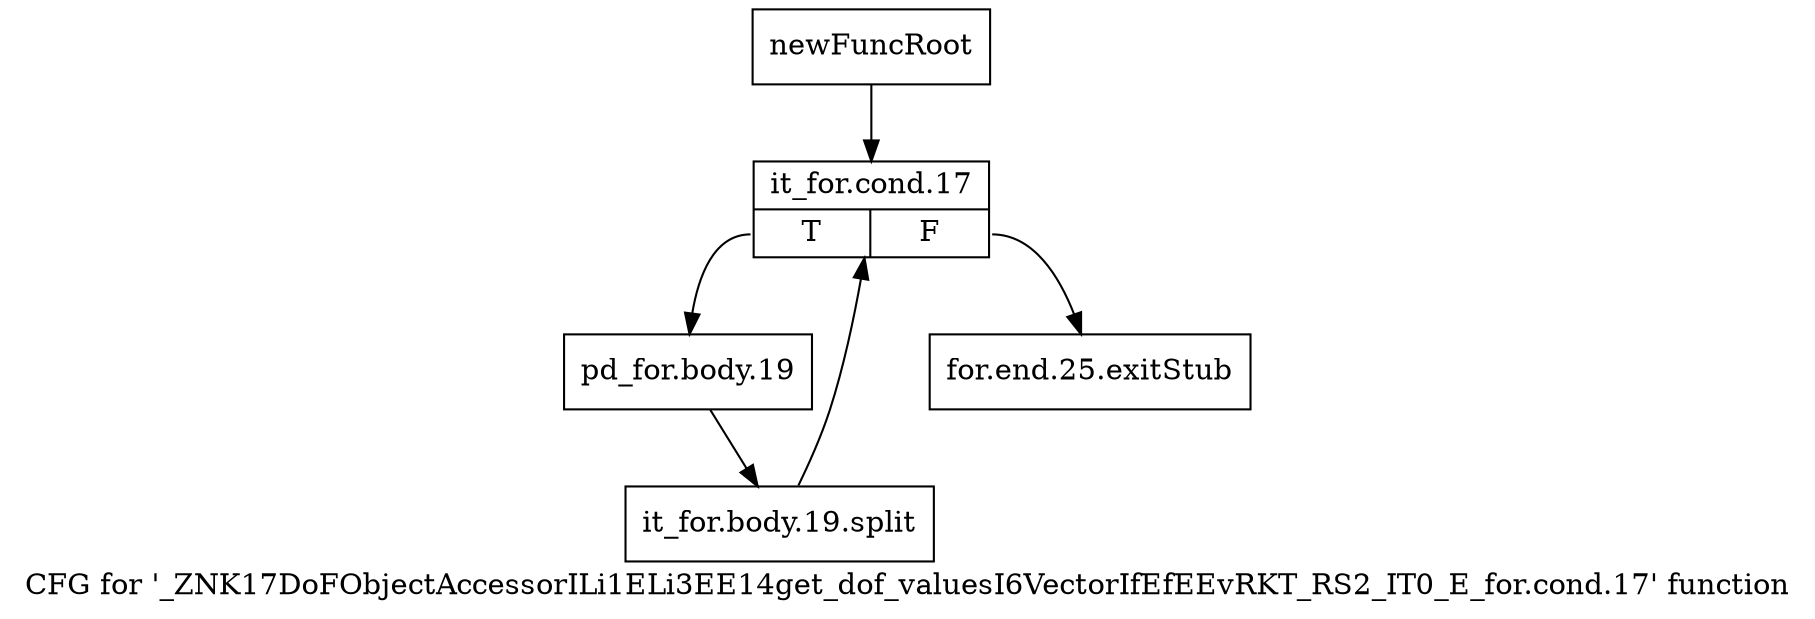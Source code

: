 digraph "CFG for '_ZNK17DoFObjectAccessorILi1ELi3EE14get_dof_valuesI6VectorIfEfEEvRKT_RS2_IT0_E_for.cond.17' function" {
	label="CFG for '_ZNK17DoFObjectAccessorILi1ELi3EE14get_dof_valuesI6VectorIfEfEEvRKT_RS2_IT0_E_for.cond.17' function";

	Node0x8dfa8f0 [shape=record,label="{newFuncRoot}"];
	Node0x8dfa8f0 -> Node0x8dfa990;
	Node0x8dfa940 [shape=record,label="{for.end.25.exitStub}"];
	Node0x8dfa990 [shape=record,label="{it_for.cond.17|{<s0>T|<s1>F}}"];
	Node0x8dfa990:s0 -> Node0x8dfa9e0;
	Node0x8dfa990:s1 -> Node0x8dfa940;
	Node0x8dfa9e0 [shape=record,label="{pd_for.body.19}"];
	Node0x8dfa9e0 -> Node0xc5247f0;
	Node0xc5247f0 [shape=record,label="{it_for.body.19.split}"];
	Node0xc5247f0 -> Node0x8dfa990;
}
